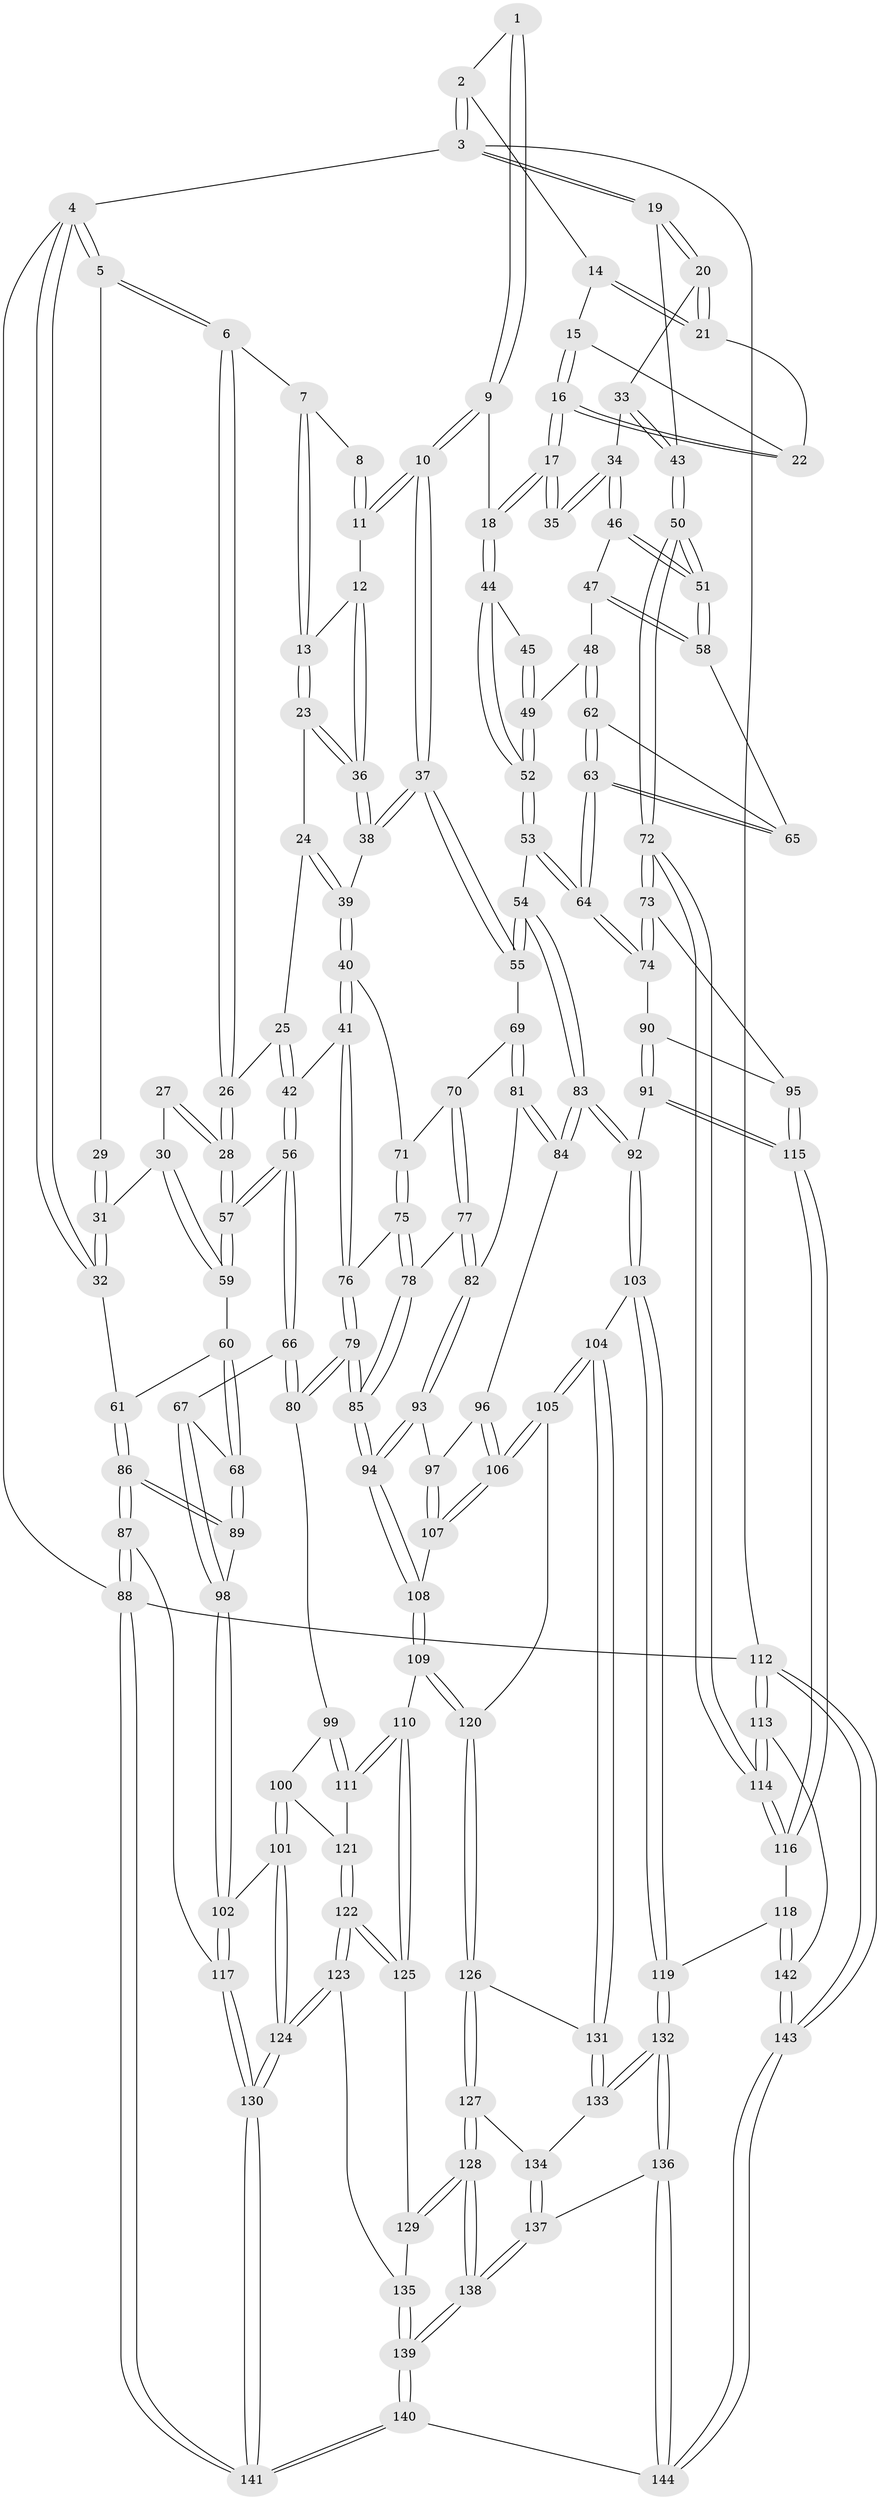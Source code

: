 // Generated by graph-tools (version 1.1) at 2025/27/03/15/25 16:27:56]
// undirected, 144 vertices, 357 edges
graph export_dot {
graph [start="1"]
  node [color=gray90,style=filled];
  1 [pos="+0.6817188512861113+0"];
  2 [pos="+0.9726068735795741+0"];
  3 [pos="+1+0"];
  4 [pos="+0+0"];
  5 [pos="+0+0"];
  6 [pos="+0.08775982929223962+0"];
  7 [pos="+0.3312080041589882+0"];
  8 [pos="+0.6650961557831987+0"];
  9 [pos="+0.7901939710077599+0.13975123930263636"];
  10 [pos="+0.7120634690629125+0.15781345541146746"];
  11 [pos="+0.6099757144424961+0.0654063304503963"];
  12 [pos="+0.5700995222373452+0.08431099405049856"];
  13 [pos="+0.386772870261033+0"];
  14 [pos="+0.9710388017228826+0"];
  15 [pos="+0.8902005530687529+0"];
  16 [pos="+0.8237823321987862+0.1175950235533424"];
  17 [pos="+0.8072157460980856+0.13483786838639952"];
  18 [pos="+0.7951425520702338+0.14006446495718772"];
  19 [pos="+1+0.12801924169769852"];
  20 [pos="+0.9736642142442987+0.11603827105176248"];
  21 [pos="+0.9716152905877249+0.11431618841604957"];
  22 [pos="+0.94900671459906+0.10664698969671163"];
  23 [pos="+0.3738144773231363+0.09520189266142988"];
  24 [pos="+0.36188991134886556+0.11336012884612007"];
  25 [pos="+0.33646207702692493+0.1268882265387945"];
  26 [pos="+0.23127443938516964+0.14730275810589605"];
  27 [pos="+0.08731429569473877+0.06599931073835107"];
  28 [pos="+0.1994858231238738+0.19364147238787324"];
  29 [pos="+0.04680681410038107+0.0009452139558141672"];
  30 [pos="+0.11325709440723343+0.2137750769336697"];
  31 [pos="+0.057689904273999316+0.14656882541068356"];
  32 [pos="+0+0.14918071182336634"];
  33 [pos="+0.9425501811727514+0.1891862217776988"];
  34 [pos="+0.926550028829796+0.19724784159389494"];
  35 [pos="+0.9253729902481465+0.19687140509479023"];
  36 [pos="+0.5318358551903037+0.12623832231728466"];
  37 [pos="+0.6657173543430033+0.2737139263601083"];
  38 [pos="+0.5107694925378483+0.23204072209680382"];
  39 [pos="+0.46816254174229677+0.26139974308238145"];
  40 [pos="+0.4609779118124736+0.2742182485410002"];
  41 [pos="+0.3889554423268856+0.33153967157614295"];
  42 [pos="+0.36154560468040264+0.33261897992444084"];
  43 [pos="+1+0.3179439533796753"];
  44 [pos="+0.8198444436255442+0.21330655838514595"];
  45 [pos="+0.8889744469728188+0.2274884317523565"];
  46 [pos="+0.9281703938157555+0.225625133071338"];
  47 [pos="+0.9032360894466717+0.2719927498448059"];
  48 [pos="+0.8876182941997609+0.2757249935077807"];
  49 [pos="+0.8619645611687687+0.265891375996921"];
  50 [pos="+1+0.37593854681304045"];
  51 [pos="+1+0.33179815940222335"];
  52 [pos="+0.8337019625775743+0.2607871419521238"];
  53 [pos="+0.763556263211245+0.3834835252170277"];
  54 [pos="+0.7547263791719196+0.3835964170333269"];
  55 [pos="+0.6834282998859479+0.3402000934963655"];
  56 [pos="+0.26215704564286985+0.3591931590928738"];
  57 [pos="+0.18653030465693476+0.22097023454995998"];
  58 [pos="+0.9903585480272884+0.32840987596322885"];
  59 [pos="+0.11968204447966907+0.2230671026090932"];
  60 [pos="+0.0749686055374482+0.24733197135983406"];
  61 [pos="+0+0.2046558499563192"];
  62 [pos="+0.8875162057000668+0.2799010435989512"];
  63 [pos="+0.8743056306835427+0.3669591579205143"];
  64 [pos="+0.8238348845357535+0.40853555536813524"];
  65 [pos="+0.9253538035685986+0.3465518410643409"];
  66 [pos="+0.2406407140786089+0.407466306930172"];
  67 [pos="+0.20715964700741618+0.42200465225697953"];
  68 [pos="+0.03488079433496474+0.4294637106755746"];
  69 [pos="+0.6367648643828296+0.36981283986171537"];
  70 [pos="+0.5929994373634258+0.3733311059344627"];
  71 [pos="+0.5525559090498988+0.36499942465898333"];
  72 [pos="+1+0.442990213368632"];
  73 [pos="+1+0.47993353615845763"];
  74 [pos="+0.8426636524001079+0.43182656312150675"];
  75 [pos="+0.4872211407285079+0.4252969567811289"];
  76 [pos="+0.44051785487584144+0.4090730995793059"];
  77 [pos="+0.5238164129662561+0.4671772661321773"];
  78 [pos="+0.5229210167907391+0.46697993548388417"];
  79 [pos="+0.4054151978463023+0.5379711475307328"];
  80 [pos="+0.29081368880601766+0.4950756069979376"];
  81 [pos="+0.6010485329123638+0.4826940125053902"];
  82 [pos="+0.5452264544385356+0.48042853997792123"];
  83 [pos="+0.6970186298455514+0.5403052587821192"];
  84 [pos="+0.6348847793399773+0.527874797908586"];
  85 [pos="+0.42827960203474064+0.5655146875628071"];
  86 [pos="+0+0.5073843666479179"];
  87 [pos="+0+0.6584839877182086"];
  88 [pos="+0+1"];
  89 [pos="+0.016834840613324305+0.43910779962631097"];
  90 [pos="+0.8417804409805165+0.45690365119694853"];
  91 [pos="+0.7987810954413471+0.5931296709153597"];
  92 [pos="+0.7275540193644713+0.5945528393435987"];
  93 [pos="+0.5417338750934111+0.5202188052246295"];
  94 [pos="+0.43376858937235097+0.581019942971817"];
  95 [pos="+0.9101459278099535+0.5758615974303731"];
  96 [pos="+0.6288225839008211+0.5331863003867054"];
  97 [pos="+0.5589730021934379+0.5708944773607568"];
  98 [pos="+0.1485442984773774+0.57662629481032"];
  99 [pos="+0.27556542371340487+0.5513260970059112"];
  100 [pos="+0.24622415887803326+0.6320315350846943"];
  101 [pos="+0.18777296738141813+0.6597880606009148"];
  102 [pos="+0.14236269175999913+0.6605563162878065"];
  103 [pos="+0.6873305619959058+0.671833545312264"];
  104 [pos="+0.6117262989761596+0.6975850375106593"];
  105 [pos="+0.6108431118252249+0.6969085057277601"];
  106 [pos="+0.5926361195833042+0.6695697661823748"];
  107 [pos="+0.5344462327206334+0.6083811511415272"];
  108 [pos="+0.4377522398654767+0.5974679329564478"];
  109 [pos="+0.41931138973889204+0.6362210585530238"];
  110 [pos="+0.40596987564470843+0.6468368825494224"];
  111 [pos="+0.40233614749508567+0.6471113514177391"];
  112 [pos="+1+1"];
  113 [pos="+1+1"];
  114 [pos="+1+0.7601049444579961"];
  115 [pos="+0.8743899832323069+0.633826820454175"];
  116 [pos="+0.9234453545886846+0.7508562125438535"];
  117 [pos="+0.11773948944846975+0.6737457794747932"];
  118 [pos="+0.8552496586187965+0.8046594279408723"];
  119 [pos="+0.8131195642309789+0.8081616113808"];
  120 [pos="+0.48510648233409+0.7081124897332426"];
  121 [pos="+0.3171995264458637+0.6589151453623846"];
  122 [pos="+0.3075726888740655+0.7762009771696776"];
  123 [pos="+0.30682378043926845+0.7789099511324956"];
  124 [pos="+0.28381353839655904+0.7872587602907073"];
  125 [pos="+0.4030880975127777+0.6671025693423641"];
  126 [pos="+0.47967524674513823+0.76084644743747"];
  127 [pos="+0.4742224819738185+0.779746786363769"];
  128 [pos="+0.46205170242054805+0.7964852653333273"];
  129 [pos="+0.4057562020270828+0.7706719799257475"];
  130 [pos="+0.185760570293755+0.932933639054522"];
  131 [pos="+0.6090008656960383+0.712573408944339"];
  132 [pos="+0.7300280755226826+0.8663578289952957"];
  133 [pos="+0.6084015501850439+0.7186605402739089"];
  134 [pos="+0.5901263162528408+0.7616712466509249"];
  135 [pos="+0.35581529394764444+0.7922484514225956"];
  136 [pos="+0.7120949732071986+0.887693215680437"];
  137 [pos="+0.5755655869927817+0.8828890204150585"];
  138 [pos="+0.5015119192184713+0.9286835233878636"];
  139 [pos="+0.4242188655253005+1"];
  140 [pos="+0.38910351615207106+1"];
  141 [pos="+0.1250534463980871+1"];
  142 [pos="+0.8808725932917273+0.9089158033790579"];
  143 [pos="+0.8855679669587264+1"];
  144 [pos="+0.7600620857267676+1"];
  1 -- 2;
  1 -- 9;
  1 -- 9;
  2 -- 3;
  2 -- 3;
  2 -- 14;
  3 -- 4;
  3 -- 19;
  3 -- 19;
  3 -- 112;
  4 -- 5;
  4 -- 5;
  4 -- 32;
  4 -- 32;
  4 -- 88;
  5 -- 6;
  5 -- 6;
  5 -- 29;
  6 -- 7;
  6 -- 26;
  6 -- 26;
  7 -- 8;
  7 -- 13;
  7 -- 13;
  8 -- 11;
  8 -- 11;
  9 -- 10;
  9 -- 10;
  9 -- 18;
  10 -- 11;
  10 -- 11;
  10 -- 37;
  10 -- 37;
  11 -- 12;
  12 -- 13;
  12 -- 36;
  12 -- 36;
  13 -- 23;
  13 -- 23;
  14 -- 15;
  14 -- 21;
  14 -- 21;
  15 -- 16;
  15 -- 16;
  15 -- 22;
  16 -- 17;
  16 -- 17;
  16 -- 22;
  16 -- 22;
  17 -- 18;
  17 -- 18;
  17 -- 35;
  17 -- 35;
  18 -- 44;
  18 -- 44;
  19 -- 20;
  19 -- 20;
  19 -- 43;
  20 -- 21;
  20 -- 21;
  20 -- 33;
  21 -- 22;
  23 -- 24;
  23 -- 36;
  23 -- 36;
  24 -- 25;
  24 -- 39;
  24 -- 39;
  25 -- 26;
  25 -- 42;
  25 -- 42;
  26 -- 28;
  26 -- 28;
  27 -- 28;
  27 -- 28;
  27 -- 30;
  28 -- 57;
  28 -- 57;
  29 -- 31;
  29 -- 31;
  30 -- 31;
  30 -- 59;
  30 -- 59;
  31 -- 32;
  31 -- 32;
  32 -- 61;
  33 -- 34;
  33 -- 43;
  33 -- 43;
  34 -- 35;
  34 -- 35;
  34 -- 46;
  34 -- 46;
  36 -- 38;
  36 -- 38;
  37 -- 38;
  37 -- 38;
  37 -- 55;
  37 -- 55;
  38 -- 39;
  39 -- 40;
  39 -- 40;
  40 -- 41;
  40 -- 41;
  40 -- 71;
  41 -- 42;
  41 -- 76;
  41 -- 76;
  42 -- 56;
  42 -- 56;
  43 -- 50;
  43 -- 50;
  44 -- 45;
  44 -- 52;
  44 -- 52;
  45 -- 49;
  45 -- 49;
  46 -- 47;
  46 -- 51;
  46 -- 51;
  47 -- 48;
  47 -- 58;
  47 -- 58;
  48 -- 49;
  48 -- 62;
  48 -- 62;
  49 -- 52;
  49 -- 52;
  50 -- 51;
  50 -- 51;
  50 -- 72;
  50 -- 72;
  51 -- 58;
  51 -- 58;
  52 -- 53;
  52 -- 53;
  53 -- 54;
  53 -- 64;
  53 -- 64;
  54 -- 55;
  54 -- 55;
  54 -- 83;
  54 -- 83;
  55 -- 69;
  56 -- 57;
  56 -- 57;
  56 -- 66;
  56 -- 66;
  57 -- 59;
  57 -- 59;
  58 -- 65;
  59 -- 60;
  60 -- 61;
  60 -- 68;
  60 -- 68;
  61 -- 86;
  61 -- 86;
  62 -- 63;
  62 -- 63;
  62 -- 65;
  63 -- 64;
  63 -- 64;
  63 -- 65;
  63 -- 65;
  64 -- 74;
  64 -- 74;
  66 -- 67;
  66 -- 80;
  66 -- 80;
  67 -- 68;
  67 -- 98;
  67 -- 98;
  68 -- 89;
  68 -- 89;
  69 -- 70;
  69 -- 81;
  69 -- 81;
  70 -- 71;
  70 -- 77;
  70 -- 77;
  71 -- 75;
  71 -- 75;
  72 -- 73;
  72 -- 73;
  72 -- 114;
  72 -- 114;
  73 -- 74;
  73 -- 74;
  73 -- 95;
  74 -- 90;
  75 -- 76;
  75 -- 78;
  75 -- 78;
  76 -- 79;
  76 -- 79;
  77 -- 78;
  77 -- 82;
  77 -- 82;
  78 -- 85;
  78 -- 85;
  79 -- 80;
  79 -- 80;
  79 -- 85;
  79 -- 85;
  80 -- 99;
  81 -- 82;
  81 -- 84;
  81 -- 84;
  82 -- 93;
  82 -- 93;
  83 -- 84;
  83 -- 84;
  83 -- 92;
  83 -- 92;
  84 -- 96;
  85 -- 94;
  85 -- 94;
  86 -- 87;
  86 -- 87;
  86 -- 89;
  86 -- 89;
  87 -- 88;
  87 -- 88;
  87 -- 117;
  88 -- 141;
  88 -- 141;
  88 -- 112;
  89 -- 98;
  90 -- 91;
  90 -- 91;
  90 -- 95;
  91 -- 92;
  91 -- 115;
  91 -- 115;
  92 -- 103;
  92 -- 103;
  93 -- 94;
  93 -- 94;
  93 -- 97;
  94 -- 108;
  94 -- 108;
  95 -- 115;
  95 -- 115;
  96 -- 97;
  96 -- 106;
  96 -- 106;
  97 -- 107;
  97 -- 107;
  98 -- 102;
  98 -- 102;
  99 -- 100;
  99 -- 111;
  99 -- 111;
  100 -- 101;
  100 -- 101;
  100 -- 121;
  101 -- 102;
  101 -- 124;
  101 -- 124;
  102 -- 117;
  102 -- 117;
  103 -- 104;
  103 -- 119;
  103 -- 119;
  104 -- 105;
  104 -- 105;
  104 -- 131;
  104 -- 131;
  105 -- 106;
  105 -- 106;
  105 -- 120;
  106 -- 107;
  106 -- 107;
  107 -- 108;
  108 -- 109;
  108 -- 109;
  109 -- 110;
  109 -- 120;
  109 -- 120;
  110 -- 111;
  110 -- 111;
  110 -- 125;
  110 -- 125;
  111 -- 121;
  112 -- 113;
  112 -- 113;
  112 -- 143;
  112 -- 143;
  113 -- 114;
  113 -- 114;
  113 -- 142;
  114 -- 116;
  114 -- 116;
  115 -- 116;
  115 -- 116;
  116 -- 118;
  117 -- 130;
  117 -- 130;
  118 -- 119;
  118 -- 142;
  118 -- 142;
  119 -- 132;
  119 -- 132;
  120 -- 126;
  120 -- 126;
  121 -- 122;
  121 -- 122;
  122 -- 123;
  122 -- 123;
  122 -- 125;
  122 -- 125;
  123 -- 124;
  123 -- 124;
  123 -- 135;
  124 -- 130;
  124 -- 130;
  125 -- 129;
  126 -- 127;
  126 -- 127;
  126 -- 131;
  127 -- 128;
  127 -- 128;
  127 -- 134;
  128 -- 129;
  128 -- 129;
  128 -- 138;
  128 -- 138;
  129 -- 135;
  130 -- 141;
  130 -- 141;
  131 -- 133;
  131 -- 133;
  132 -- 133;
  132 -- 133;
  132 -- 136;
  132 -- 136;
  133 -- 134;
  134 -- 137;
  134 -- 137;
  135 -- 139;
  135 -- 139;
  136 -- 137;
  136 -- 144;
  136 -- 144;
  137 -- 138;
  137 -- 138;
  138 -- 139;
  138 -- 139;
  139 -- 140;
  139 -- 140;
  140 -- 141;
  140 -- 141;
  140 -- 144;
  142 -- 143;
  142 -- 143;
  143 -- 144;
  143 -- 144;
}

